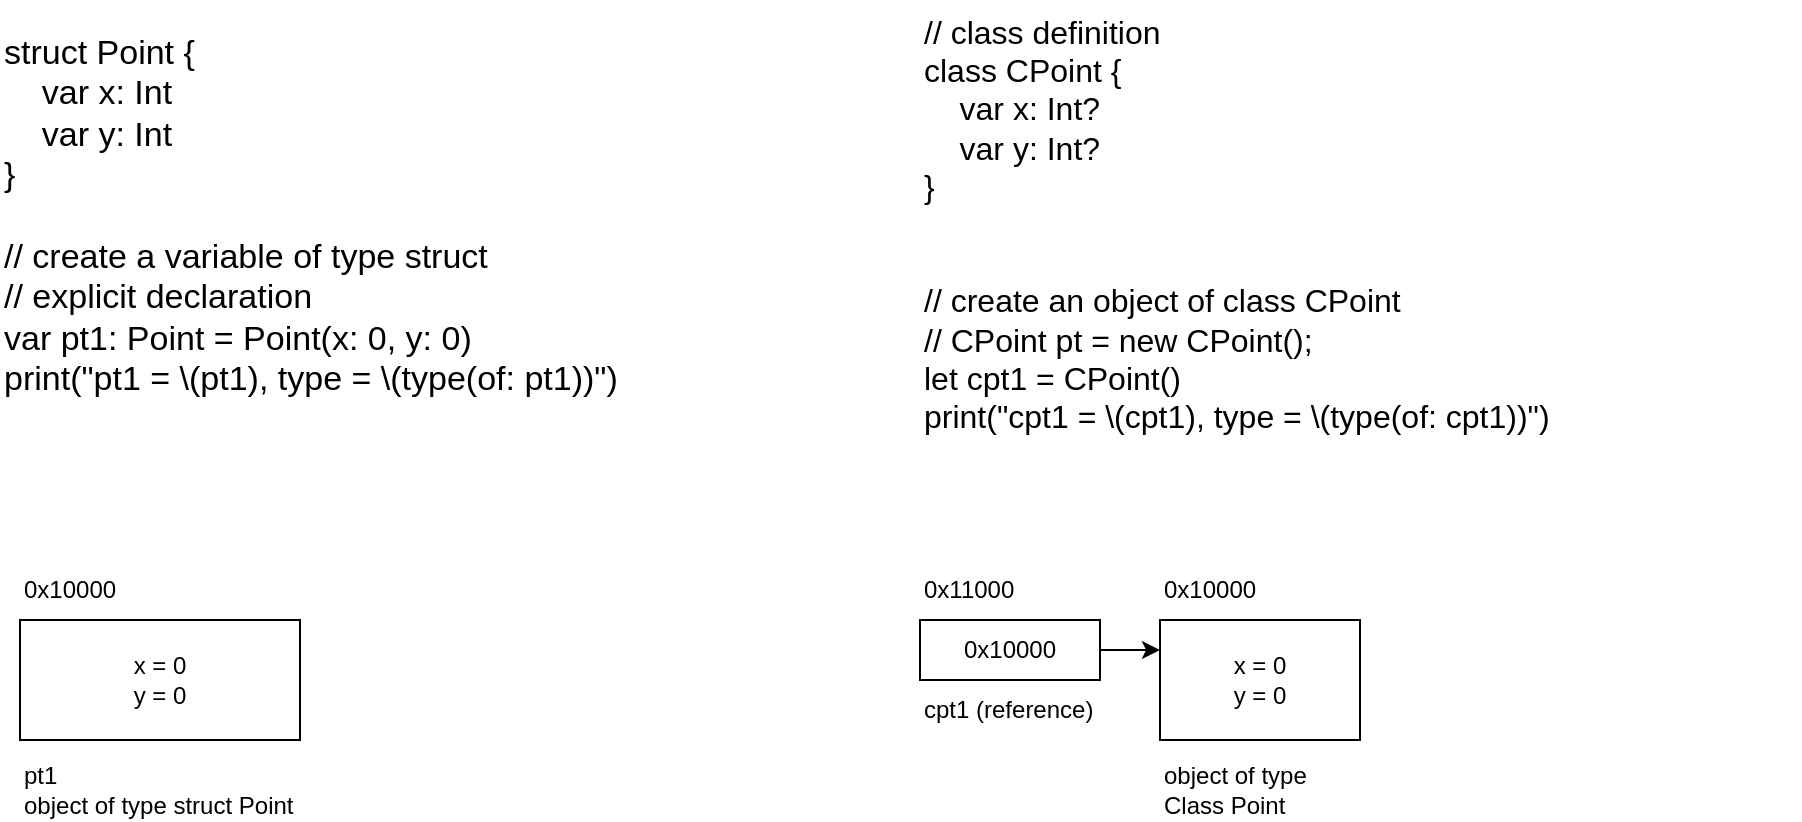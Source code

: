 <mxfile version="21.4.0" type="device" pages="2">
  <diagram name="Page-1" id="ewd84Edr86TGaav5uSEt">
    <mxGraphModel dx="1035" dy="690" grid="1" gridSize="10" guides="1" tooltips="1" connect="1" arrows="1" fold="1" page="1" pageScale="1" pageWidth="827" pageHeight="1169" math="0" shadow="0">
      <root>
        <mxCell id="0" />
        <mxCell id="1" parent="0" />
        <mxCell id="fuweefNWGTudLOZj5jUS-2" value="struct Point {&#xa;    var x: Int&#xa;    var y: Int&#xa;}&#xa;&#xa;// create a variable of type struct&#xa;// explicit declaration&#xa;var pt1: Point = Point(x: 0, y: 0)&#xa;print(&quot;pt1 = \(pt1), type = \(type(of: pt1))&quot;)" style="text;whiteSpace=wrap;fontSize=17;" vertex="1" parent="1">
          <mxGeometry x="110" y="40" width="370" height="200" as="geometry" />
        </mxCell>
        <mxCell id="fuweefNWGTudLOZj5jUS-9" style="edgeStyle=orthogonalEdgeStyle;rounded=0;orthogonalLoop=1;jettySize=auto;html=1;entryX=0;entryY=0.25;entryDx=0;entryDy=0;" edge="1" parent="1" source="fuweefNWGTudLOZj5jUS-3" target="fuweefNWGTudLOZj5jUS-4">
          <mxGeometry relative="1" as="geometry" />
        </mxCell>
        <mxCell id="fuweefNWGTudLOZj5jUS-3" value="0x10000" style="rounded=0;whiteSpace=wrap;html=1;" vertex="1" parent="1">
          <mxGeometry x="570" y="340" width="90" height="30" as="geometry" />
        </mxCell>
        <mxCell id="fuweefNWGTudLOZj5jUS-4" value="x = 0&lt;br&gt;y = 0" style="rounded=0;whiteSpace=wrap;html=1;" vertex="1" parent="1">
          <mxGeometry x="690" y="340" width="100" height="60" as="geometry" />
        </mxCell>
        <mxCell id="fuweefNWGTudLOZj5jUS-5" value="0x10000" style="text;html=1;strokeColor=none;fillColor=none;align=left;verticalAlign=middle;whiteSpace=wrap;rounded=0;" vertex="1" parent="1">
          <mxGeometry x="690" y="310" width="60" height="30" as="geometry" />
        </mxCell>
        <mxCell id="fuweefNWGTudLOZj5jUS-6" value="0x11000" style="text;html=1;strokeColor=none;fillColor=none;align=left;verticalAlign=middle;whiteSpace=wrap;rounded=0;" vertex="1" parent="1">
          <mxGeometry x="570" y="310" width="60" height="30" as="geometry" />
        </mxCell>
        <mxCell id="fuweefNWGTudLOZj5jUS-7" value="cpt1 (reference)" style="text;html=1;strokeColor=none;fillColor=none;align=left;verticalAlign=middle;whiteSpace=wrap;rounded=0;" vertex="1" parent="1">
          <mxGeometry x="570" y="370" width="90" height="30" as="geometry" />
        </mxCell>
        <mxCell id="fuweefNWGTudLOZj5jUS-11" value="object of type Class Point" style="text;html=1;strokeColor=none;fillColor=none;align=left;verticalAlign=middle;whiteSpace=wrap;rounded=0;" vertex="1" parent="1">
          <mxGeometry x="690" y="410" width="100" height="30" as="geometry" />
        </mxCell>
        <mxCell id="fuweefNWGTudLOZj5jUS-15" value="x = 0&lt;br&gt;y = 0" style="rounded=0;whiteSpace=wrap;html=1;" vertex="1" parent="1">
          <mxGeometry x="120" y="340" width="140" height="60" as="geometry" />
        </mxCell>
        <mxCell id="fuweefNWGTudLOZj5jUS-16" value="0x10000" style="text;html=1;strokeColor=none;fillColor=none;align=left;verticalAlign=middle;whiteSpace=wrap;rounded=0;" vertex="1" parent="1">
          <mxGeometry x="120" y="310" width="60" height="30" as="geometry" />
        </mxCell>
        <mxCell id="fuweefNWGTudLOZj5jUS-17" value="pt1&lt;br&gt;object of type struct Point" style="text;html=1;strokeColor=none;fillColor=none;align=left;verticalAlign=middle;whiteSpace=wrap;rounded=0;" vertex="1" parent="1">
          <mxGeometry x="120" y="410" width="140" height="30" as="geometry" />
        </mxCell>
        <mxCell id="fuweefNWGTudLOZj5jUS-18" value="// class definition&#xa;class CPoint {&#xa;    var x: Int?&#xa;    var y: Int?&#xa;}&#xa;&#xa;&#xa;// create an object of class CPoint&#xa;// CPoint pt = new CPoint();&#xa;let cpt1 = CPoint()&#xa;print(&quot;cpt1 = \(cpt1), type = \(type(of: cpt1))&quot;)" style="text;whiteSpace=wrap;fontSize=16;" vertex="1" parent="1">
          <mxGeometry x="570" y="30" width="440" height="180" as="geometry" />
        </mxCell>
      </root>
    </mxGraphModel>
  </diagram>
  <diagram id="kCe6YqmIcrJXDm9mA8Oy" name="Page-2">
    <mxGraphModel dx="801" dy="534" grid="1" gridSize="10" guides="1" tooltips="1" connect="1" arrows="1" fold="1" page="1" pageScale="1" pageWidth="827" pageHeight="1169" math="0" shadow="0">
      <root>
        <mxCell id="0" />
        <mxCell id="1" parent="0" />
        <mxCell id="NsTc_UtuOzSvLSSBX6EJ-4" style="edgeStyle=orthogonalEdgeStyle;rounded=0;orthogonalLoop=1;jettySize=auto;html=1;" edge="1" parent="1" source="NsTc_UtuOzSvLSSBX6EJ-1" target="NsTc_UtuOzSvLSSBX6EJ-3">
          <mxGeometry relative="1" as="geometry" />
        </mxCell>
        <mxCell id="NsTc_UtuOzSvLSSBX6EJ-5" style="edgeStyle=orthogonalEdgeStyle;rounded=0;orthogonalLoop=1;jettySize=auto;html=1;" edge="1" parent="1" source="NsTc_UtuOzSvLSSBX6EJ-1" target="NsTc_UtuOzSvLSSBX6EJ-2">
          <mxGeometry relative="1" as="geometry" />
        </mxCell>
        <mxCell id="NsTc_UtuOzSvLSSBX6EJ-1" value="Reusability" style="rounded=0;whiteSpace=wrap;html=1;fontStyle=1;fontSize=15;fillColor=#dae8fc;strokeColor=#6c8ebf;" vertex="1" parent="1">
          <mxGeometry x="320" y="120" width="120" height="50" as="geometry" />
        </mxCell>
        <mxCell id="NsTc_UtuOzSvLSSBX6EJ-11" style="edgeStyle=orthogonalEdgeStyle;rounded=0;orthogonalLoop=1;jettySize=auto;html=1;entryX=0;entryY=0.5;entryDx=0;entryDy=0;" edge="1" parent="1" source="NsTc_UtuOzSvLSSBX6EJ-2" target="NsTc_UtuOzSvLSSBX6EJ-6">
          <mxGeometry relative="1" as="geometry" />
        </mxCell>
        <mxCell id="NsTc_UtuOzSvLSSBX6EJ-13" style="edgeStyle=orthogonalEdgeStyle;rounded=0;orthogonalLoop=1;jettySize=auto;html=1;entryX=-0.005;entryY=0.609;entryDx=0;entryDy=0;entryPerimeter=0;" edge="1" parent="1" source="NsTc_UtuOzSvLSSBX6EJ-2" target="NsTc_UtuOzSvLSSBX6EJ-8">
          <mxGeometry relative="1" as="geometry" />
        </mxCell>
        <mxCell id="NsTc_UtuOzSvLSSBX6EJ-14" style="edgeStyle=orthogonalEdgeStyle;rounded=0;orthogonalLoop=1;jettySize=auto;html=1;entryX=0.005;entryY=0.609;entryDx=0;entryDy=0;entryPerimeter=0;" edge="1" parent="1" source="NsTc_UtuOzSvLSSBX6EJ-2" target="NsTc_UtuOzSvLSSBX6EJ-9">
          <mxGeometry relative="1" as="geometry" />
        </mxCell>
        <mxCell id="NsTc_UtuOzSvLSSBX6EJ-15" style="edgeStyle=orthogonalEdgeStyle;rounded=0;orthogonalLoop=1;jettySize=auto;html=1;entryX=0;entryY=0.5;entryDx=0;entryDy=0;" edge="1" parent="1" source="NsTc_UtuOzSvLSSBX6EJ-2" target="NsTc_UtuOzSvLSSBX6EJ-10">
          <mxGeometry relative="1" as="geometry" />
        </mxCell>
        <mxCell id="NsTc_UtuOzSvLSSBX6EJ-16" style="edgeStyle=orthogonalEdgeStyle;rounded=0;orthogonalLoop=1;jettySize=auto;html=1;entryX=0;entryY=0.5;entryDx=0;entryDy=0;" edge="1" parent="1" source="NsTc_UtuOzSvLSSBX6EJ-2" target="NsTc_UtuOzSvLSSBX6EJ-7">
          <mxGeometry relative="1" as="geometry" />
        </mxCell>
        <mxCell id="NsTc_UtuOzSvLSSBX6EJ-2" value="inheritance" style="rounded=0;whiteSpace=wrap;html=1;fontStyle=1;fontSize=15;fillColor=#fff2cc;strokeColor=#d6b656;" vertex="1" parent="1">
          <mxGeometry x="440" y="230" width="120" height="50" as="geometry" />
        </mxCell>
        <mxCell id="NsTc_UtuOzSvLSSBX6EJ-19" style="edgeStyle=orthogonalEdgeStyle;rounded=0;orthogonalLoop=1;jettySize=auto;html=1;" edge="1" parent="1" source="NsTc_UtuOzSvLSSBX6EJ-3" target="NsTc_UtuOzSvLSSBX6EJ-17">
          <mxGeometry relative="1" as="geometry" />
        </mxCell>
        <mxCell id="NsTc_UtuOzSvLSSBX6EJ-20" style="edgeStyle=orthogonalEdgeStyle;rounded=0;orthogonalLoop=1;jettySize=auto;html=1;entryX=0.5;entryY=0;entryDx=0;entryDy=0;" edge="1" parent="1" source="NsTc_UtuOzSvLSSBX6EJ-3" target="NsTc_UtuOzSvLSSBX6EJ-18">
          <mxGeometry relative="1" as="geometry" />
        </mxCell>
        <mxCell id="NsTc_UtuOzSvLSSBX6EJ-3" value="Association" style="rounded=0;whiteSpace=wrap;html=1;fontStyle=1;fontSize=15;fillColor=#d5e8d4;strokeColor=#82b366;" vertex="1" parent="1">
          <mxGeometry x="200" y="230" width="120" height="50" as="geometry" />
        </mxCell>
        <mxCell id="NsTc_UtuOzSvLSSBX6EJ-6" value="Single" style="rounded=0;whiteSpace=wrap;html=1;fontStyle=1;fontSize=15;fillColor=#fff2cc;strokeColor=#d6b656;" vertex="1" parent="1">
          <mxGeometry x="530" y="310" width="120" height="50" as="geometry" />
        </mxCell>
        <mxCell id="NsTc_UtuOzSvLSSBX6EJ-7" value="Multiple" style="rounded=0;whiteSpace=wrap;html=1;fontStyle=1;fontSize=15;fillColor=#f8cecc;strokeColor=#b85450;" vertex="1" parent="1">
          <mxGeometry x="530" y="551" width="120" height="50" as="geometry" />
        </mxCell>
        <mxCell id="NsTc_UtuOzSvLSSBX6EJ-8" value="MultiLevel" style="rounded=0;whiteSpace=wrap;html=1;fontStyle=1;fontSize=15;fillColor=#fff2cc;strokeColor=#d6b656;" vertex="1" parent="1">
          <mxGeometry x="530" y="370" width="120" height="50" as="geometry" />
        </mxCell>
        <mxCell id="NsTc_UtuOzSvLSSBX6EJ-9" value="Hierachical" style="rounded=0;whiteSpace=wrap;html=1;fontStyle=1;fontSize=15;fillColor=#fff2cc;strokeColor=#d6b656;" vertex="1" parent="1">
          <mxGeometry x="530" y="430" width="120" height="50" as="geometry" />
        </mxCell>
        <mxCell id="NsTc_UtuOzSvLSSBX6EJ-10" value="Hybrid" style="rounded=0;whiteSpace=wrap;html=1;fontStyle=1;fontSize=15;fillColor=#fff2cc;strokeColor=#d6b656;" vertex="1" parent="1">
          <mxGeometry x="530" y="491" width="120" height="50" as="geometry" />
        </mxCell>
        <mxCell id="NsTc_UtuOzSvLSSBX6EJ-17" value="Aggregation" style="rounded=0;whiteSpace=wrap;html=1;fontStyle=1;fontSize=15;fillColor=#d5e8d4;strokeColor=#82b366;" vertex="1" parent="1">
          <mxGeometry x="80" y="330" width="120" height="50" as="geometry" />
        </mxCell>
        <mxCell id="NsTc_UtuOzSvLSSBX6EJ-18" value="Composition" style="rounded=0;whiteSpace=wrap;html=1;fontStyle=1;fontSize=15;fillColor=#d5e8d4;strokeColor=#82b366;" vertex="1" parent="1">
          <mxGeometry x="320" y="330" width="120" height="50" as="geometry" />
        </mxCell>
        <mxCell id="NsTc_UtuOzSvLSSBX6EJ-21" value="loose coupling&lt;br&gt;has-a" style="text;html=1;strokeColor=none;fillColor=none;align=left;verticalAlign=middle;whiteSpace=wrap;rounded=0;fontStyle=1" vertex="1" parent="1">
          <mxGeometry x="80" y="380" width="121" height="30" as="geometry" />
        </mxCell>
        <mxCell id="NsTc_UtuOzSvLSSBX6EJ-22" value="tight coupling&lt;br&gt;composed-of" style="text;html=1;strokeColor=none;fillColor=none;align=left;verticalAlign=middle;whiteSpace=wrap;rounded=0;fontStyle=1" vertex="1" parent="1">
          <mxGeometry x="320" y="380" width="120" height="30" as="geometry" />
        </mxCell>
        <mxCell id="NsTc_UtuOzSvLSSBX6EJ-23" value="is-a" style="text;html=1;strokeColor=none;fillColor=none;align=left;verticalAlign=middle;whiteSpace=wrap;rounded=0;fontStyle=1" vertex="1" parent="1">
          <mxGeometry x="440" y="280" width="40" height="30" as="geometry" />
        </mxCell>
        <mxCell id="NsTc_UtuOzSvLSSBX6EJ-27" style="edgeStyle=orthogonalEdgeStyle;rounded=0;orthogonalLoop=1;jettySize=auto;html=1;entryX=0.5;entryY=0;entryDx=0;entryDy=0;" edge="1" parent="1" source="NsTc_UtuOzSvLSSBX6EJ-24" target="NsTc_UtuOzSvLSSBX6EJ-25">
          <mxGeometry relative="1" as="geometry" />
        </mxCell>
        <mxCell id="NsTc_UtuOzSvLSSBX6EJ-28" style="edgeStyle=orthogonalEdgeStyle;rounded=0;orthogonalLoop=1;jettySize=auto;html=1;entryX=0.5;entryY=0;entryDx=0;entryDy=0;" edge="1" parent="1" source="NsTc_UtuOzSvLSSBX6EJ-24" target="NsTc_UtuOzSvLSSBX6EJ-26">
          <mxGeometry relative="1" as="geometry" />
        </mxCell>
        <mxCell id="NsTc_UtuOzSvLSSBX6EJ-24" value="Person" style="rounded=0;whiteSpace=wrap;html=1;fontStyle=1;fontSize=16;" vertex="1" parent="1">
          <mxGeometry x="290" y="770" width="120" height="60" as="geometry" />
        </mxCell>
        <mxCell id="NsTc_UtuOzSvLSSBX6EJ-30" style="edgeStyle=orthogonalEdgeStyle;rounded=0;orthogonalLoop=1;jettySize=auto;html=1;" edge="1" parent="1" source="NsTc_UtuOzSvLSSBX6EJ-25" target="NsTc_UtuOzSvLSSBX6EJ-29">
          <mxGeometry relative="1" as="geometry" />
        </mxCell>
        <mxCell id="NsTc_UtuOzSvLSSBX6EJ-25" value="Employee" style="rounded=0;whiteSpace=wrap;html=1;fontStyle=1;fontSize=16;" vertex="1" parent="1">
          <mxGeometry x="170" y="880" width="120" height="60" as="geometry" />
        </mxCell>
        <mxCell id="NsTc_UtuOzSvLSSBX6EJ-26" value="Player" style="rounded=0;whiteSpace=wrap;html=1;fontStyle=1;fontSize=16;" vertex="1" parent="1">
          <mxGeometry x="410" y="880" width="120" height="60" as="geometry" />
        </mxCell>
        <mxCell id="NsTc_UtuOzSvLSSBX6EJ-29" value="Manager" style="rounded=0;whiteSpace=wrap;html=1;fontStyle=1;fontSize=16;" vertex="1" parent="1">
          <mxGeometry x="170" y="980" width="120" height="60" as="geometry" />
        </mxCell>
      </root>
    </mxGraphModel>
  </diagram>
</mxfile>
